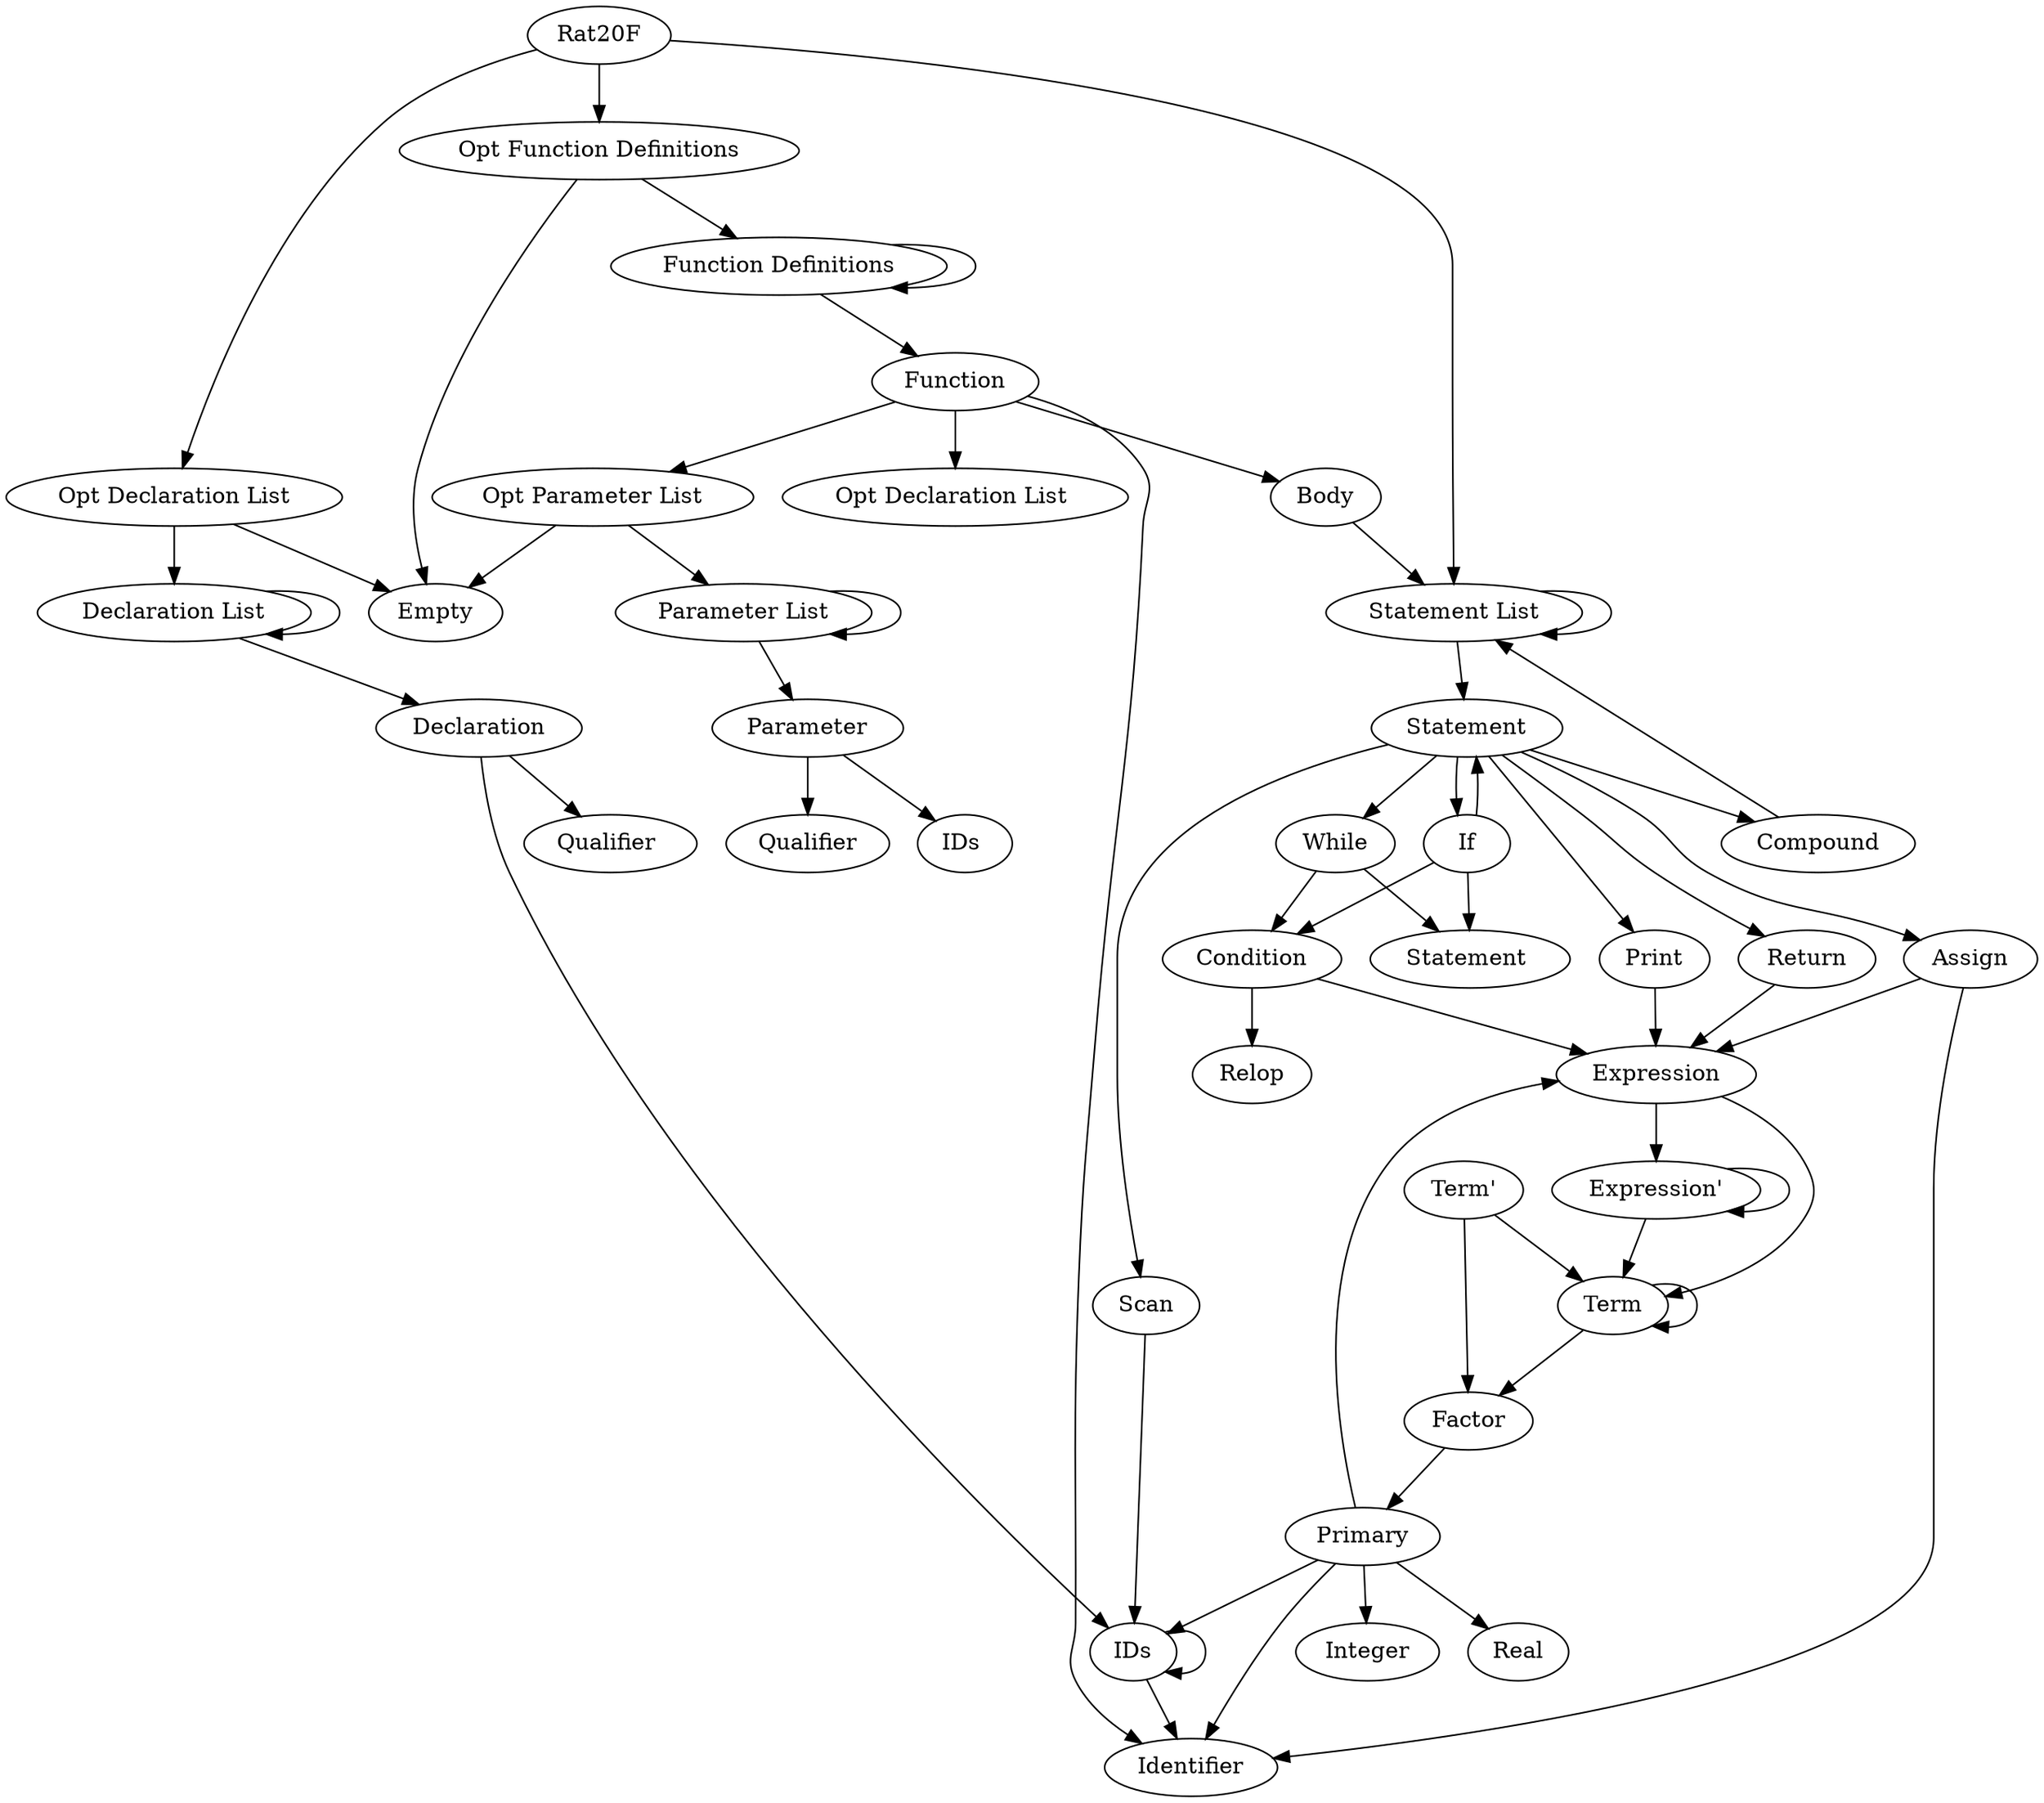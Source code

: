 digraph rules {
	"Qualifier"
	"Term'"
	"Statement List"
	"Assign"
	"Function Definitions"
	"Primary"
	"Parameter"
	"Return"
	"IDs"
	"Scan"
	"Relop"
	"Expression'"
	"Term"
	"Body"
	"While"
	"Condition"
	"If"
	"Parameter List"
	"Compound"
	"Factor"
	"Function"
	"Declaration List"
	"Rat20F"
	"Opt Function Definitions"
	"Declaration"
	"Opt Declaration List"
	"Expression"
	"Opt Parameter List"
	"Statement"
	"Print"

	"Term'" -> "Factor"
	"Term'" -> "Term"
	"Statement List" -> "Statement"
	"Statement List" -> "Statement List"
	"Assign" -> "Expression"
	"Assign" -> "Identifier"
	"Function Definitions" -> "Function"
	"Function Definitions" -> "Function Definitions"
	"Primary" -> "Expression"
	"Primary" -> "Identifier"
	"Primary" -> "IDs"
	"Primary" -> "Integer"
	"Primary" -> "Real"
	"Parameter" -> "IDs "
	"Parameter" -> "Qualifier"
	"Return" -> "Expression"
	"IDs" -> "Identifier"
	"IDs" -> "IDs"
	"Scan" -> "IDs"
	"Expression'" -> "Expression'"
	"Expression'" -> "Term"
	"Term" -> "Factor"
	"Term" -> "Term"
	"Body" -> "Statement List"
	"While" -> "Condition"
	"While" -> "Statement "
	"Condition" -> "Expression"
	"Condition" -> "Relop"
	"If" -> "Condition"
	"If" -> "Statement"
	"If" -> "Statement "
	"Parameter List" -> "Parameter"
	"Parameter List" -> "Parameter List"
	"Compound" -> "Statement List"
	"Factor" -> "Primary"
	"Function" -> "Body"
	"Function" -> "Identifier"
	"Function" -> "Opt Declaration List "
	"Function" -> "Opt Parameter List"
	"Declaration List" -> "Declaration"
	"Declaration List" -> "Declaration List"
	"Rat20F" -> "Opt Declaration List"
	"Rat20F" -> "Opt Function Definitions"
	"Rat20F" -> "Statement List"
	"Opt Function Definitions" -> "Empty"
	"Opt Function Definitions" -> "Function Definitions"
	"Declaration" -> "IDs"
	"Declaration" -> "Qualifier "
	"Opt Declaration List" -> "Declaration List"
	"Opt Declaration List" -> "Empty"
	"Expression" -> "Expression'"
	"Expression" -> "Term"
	"Opt Parameter List" -> "Empty"
	"Opt Parameter List" -> "Parameter List"
	"Statement" -> "Assign"
	"Statement" -> "Compound"
	"Statement" -> "If"
	"Statement" -> "Print"
	"Statement" -> "Return"
	"Statement" -> "Scan"
	"Statement" -> "While"
	"Print" -> "Expression"
}
